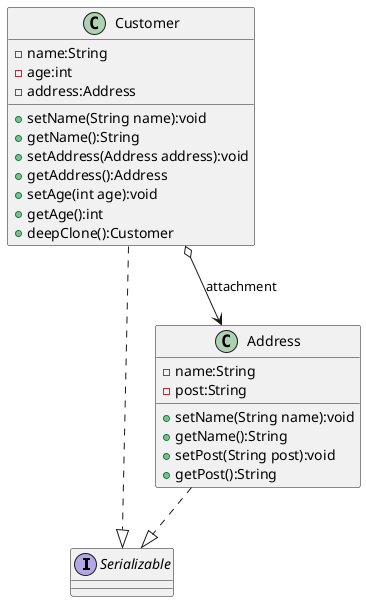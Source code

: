 @startuml

interface Serializable
{
  
}

class Customer
{
  - name:String
  - age:int
  - address:Address
  + setName(String name):void
  + getName():String
  + setAddress(Address address):void
  + getAddress():Address
  + setAge(int age):void
  + getAge():int
  + deepClone():Customer
}

class Address
{
  - name:String
  - post:String
  + setName(String name):void
  + getName():String
  + setPost(String post):void
  + getPost():String
}


Customer o--> Address :"attachment"
Customer ..|> Serializable
Address ..|> Serializable


@enduml
